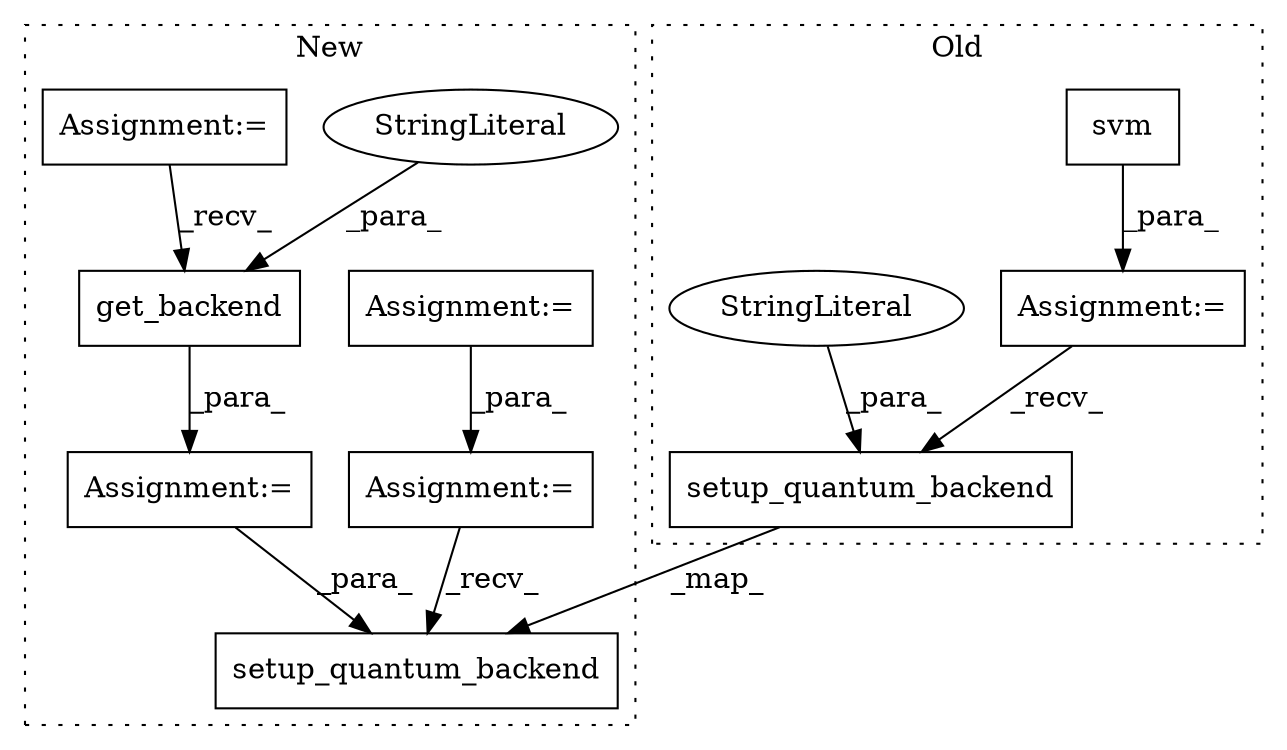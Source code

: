 digraph G {
subgraph cluster0 {
1 [label="setup_quantum_backend" a="32" s="4847,4892" l="22,1" shape="box"];
3 [label="svm" a="32" s="4794" l="5" shape="box"];
4 [label="StringLiteral" a="45" s="4869" l="23" shape="ellipse"];
10 [label="Assignment:=" a="7" s="4793" l="1" shape="box"];
label = "Old";
style="dotted";
}
subgraph cluster1 {
2 [label="setup_quantum_backend" a="32" s="5038,5067" l="22,1" shape="box"];
5 [label="get_backend" a="32" s="4785,4820" l="12,1" shape="box"];
6 [label="StringLiteral" a="45" s="4797" l="23" shape="ellipse"];
7 [label="Assignment:=" a="7" s="4856" l="1" shape="box"];
8 [label="Assignment:=" a="7" s="4923" l="1" shape="box"];
9 [label="Assignment:=" a="7" s="4764" l="3" shape="box"];
11 [label="Assignment:=" a="7" s="4780" l="1" shape="box"];
label = "New";
style="dotted";
}
1 -> 2 [label="_map_"];
3 -> 10 [label="_para_"];
4 -> 1 [label="_para_"];
5 -> 11 [label="_para_"];
6 -> 5 [label="_para_"];
7 -> 8 [label="_para_"];
8 -> 2 [label="_recv_"];
9 -> 5 [label="_recv_"];
10 -> 1 [label="_recv_"];
11 -> 2 [label="_para_"];
}